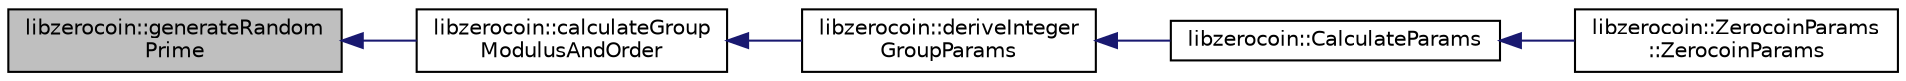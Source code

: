 digraph "libzerocoin::generateRandomPrime"
{
  edge [fontname="Helvetica",fontsize="10",labelfontname="Helvetica",labelfontsize="10"];
  node [fontname="Helvetica",fontsize="10",shape=record];
  rankdir="LR";
  Node149 [label="libzerocoin::generateRandom\lPrime",height=0.2,width=0.4,color="black", fillcolor="grey75", style="filled", fontcolor="black"];
  Node149 -> Node150 [dir="back",color="midnightblue",fontsize="10",style="solid",fontname="Helvetica"];
  Node150 [label="libzerocoin::calculateGroup\lModulusAndOrder",height=0.2,width=0.4,color="black", fillcolor="white", style="filled",URL="$namespacelibzerocoin.html#ae993b839bf47f3e64151b39abd3a5c08",tooltip="Deterministically compute a group description using NIST procedures. "];
  Node150 -> Node151 [dir="back",color="midnightblue",fontsize="10",style="solid",fontname="Helvetica"];
  Node151 [label="libzerocoin::deriveInteger\lGroupParams",height=0.2,width=0.4,color="black", fillcolor="white", style="filled",URL="$namespacelibzerocoin.html#a104c1a4d313174893b0de7595bfa7baa",tooltip="Deterministically compute a set of group parameters using NIST procedures. "];
  Node151 -> Node152 [dir="back",color="midnightblue",fontsize="10",style="solid",fontname="Helvetica"];
  Node152 [label="libzerocoin::CalculateParams",height=0.2,width=0.4,color="black", fillcolor="white", style="filled",URL="$namespacelibzerocoin.html#a6304d284cf7c81d9598ea68f3c5a81df",tooltip="Fill in a set of Zerocoin parameters from a modulus \"N\". "];
  Node152 -> Node153 [dir="back",color="midnightblue",fontsize="10",style="solid",fontname="Helvetica"];
  Node153 [label="libzerocoin::ZerocoinParams\l::ZerocoinParams",height=0.2,width=0.4,color="black", fillcolor="white", style="filled",URL="$classlibzerocoin_1_1_zerocoin_params.html#ad7abfc8417e3f07feb7b786cb13c72b0",tooltip="Construct a set of Zerocoin parameters from a modulus \"N\". "];
}
